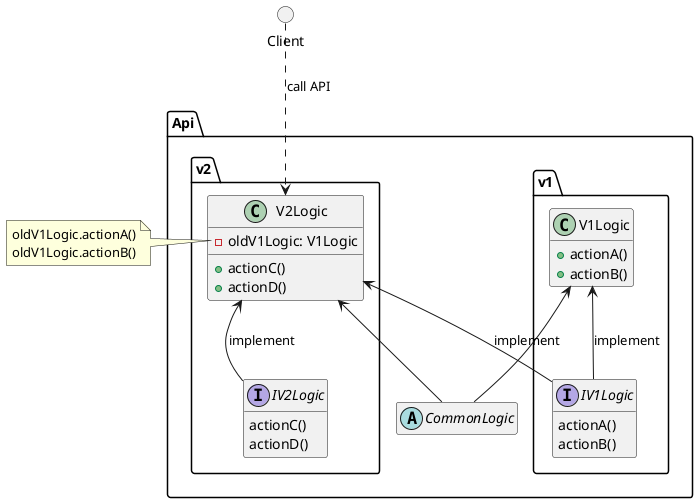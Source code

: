 @startuml ApiVersioning

hide empty members

circle Client

package Api {
    abstract class CommonLogic

    package v1 {
        interface IV1Logic {
            actionA()
            actionB()
        }
        class V1Logic{
            +actionA()
            +actionB()
        }
    }

    package v2 {
        interface IV2Logic {
            actionC()
            actionD()
        }
        class V2Logic {
            -oldV1Logic: V1Logic
            +actionC()
            +actionD()
        }
    }
}

V1Logic <-- CommonLogic
V1Logic <-- IV1Logic : implement
V2Logic <-- CommonLogic
V2Logic <-- IV2Logic : implement
V2Logic <-- IV1Logic : implement

Client ..> V2Logic : call API
note left of V2Logic::oldV1Logic
    oldV1Logic.actionA()
    oldV1Logic.actionB()
endnote

@enduml